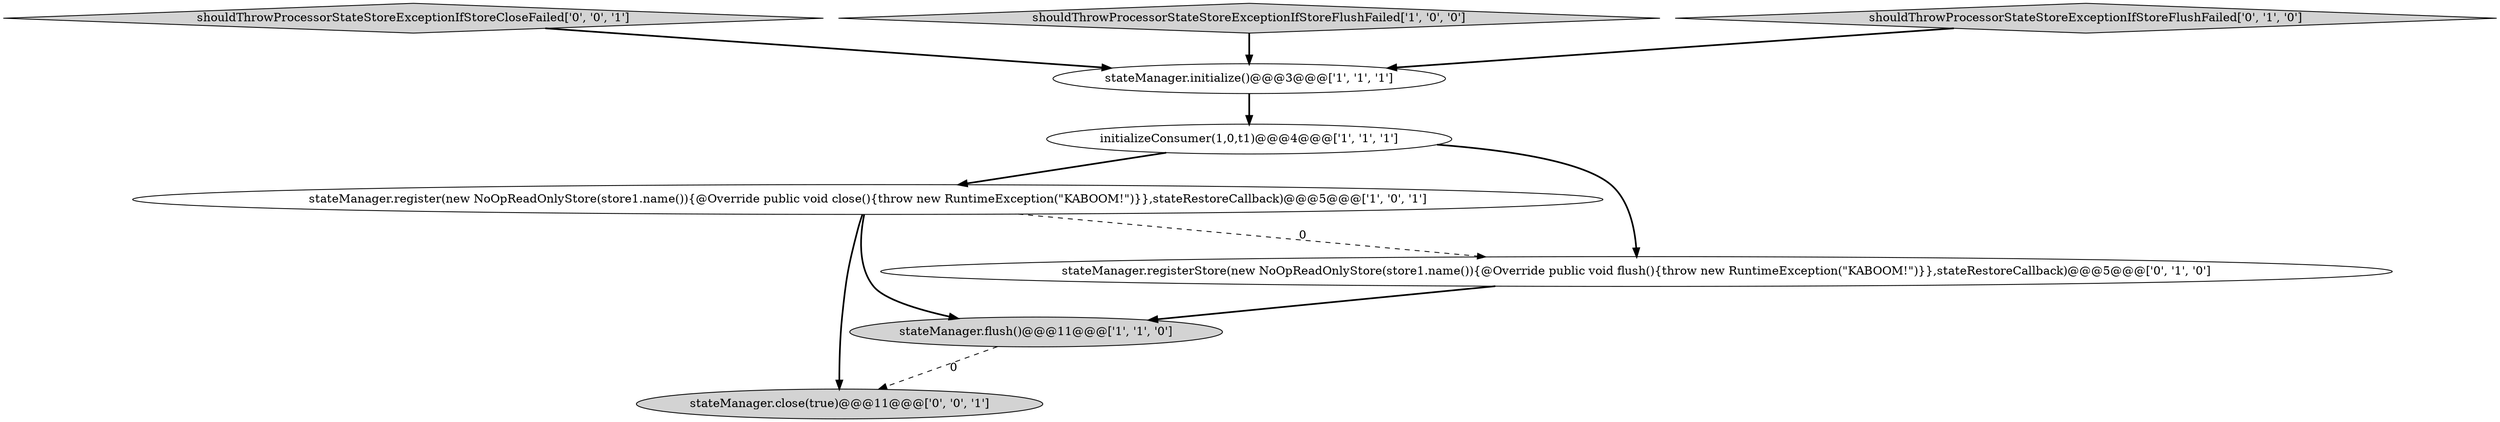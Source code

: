 digraph {
0 [style = filled, label = "initializeConsumer(1,0,t1)@@@4@@@['1', '1', '1']", fillcolor = white, shape = ellipse image = "AAA0AAABBB1BBB"];
3 [style = filled, label = "stateManager.register(new NoOpReadOnlyStore(store1.name()){@Override public void close(){throw new RuntimeException(\"KABOOM!\")}},stateRestoreCallback)@@@5@@@['1', '0', '1']", fillcolor = white, shape = ellipse image = "AAA0AAABBB1BBB"];
2 [style = filled, label = "stateManager.flush()@@@11@@@['1', '1', '0']", fillcolor = lightgray, shape = ellipse image = "AAA0AAABBB1BBB"];
8 [style = filled, label = "shouldThrowProcessorStateStoreExceptionIfStoreCloseFailed['0', '0', '1']", fillcolor = lightgray, shape = diamond image = "AAA0AAABBB3BBB"];
4 [style = filled, label = "shouldThrowProcessorStateStoreExceptionIfStoreFlushFailed['1', '0', '0']", fillcolor = lightgray, shape = diamond image = "AAA0AAABBB1BBB"];
1 [style = filled, label = "stateManager.initialize()@@@3@@@['1', '1', '1']", fillcolor = white, shape = ellipse image = "AAA0AAABBB1BBB"];
5 [style = filled, label = "shouldThrowProcessorStateStoreExceptionIfStoreFlushFailed['0', '1', '0']", fillcolor = lightgray, shape = diamond image = "AAA0AAABBB2BBB"];
7 [style = filled, label = "stateManager.close(true)@@@11@@@['0', '0', '1']", fillcolor = lightgray, shape = ellipse image = "AAA0AAABBB3BBB"];
6 [style = filled, label = "stateManager.registerStore(new NoOpReadOnlyStore(store1.name()){@Override public void flush(){throw new RuntimeException(\"KABOOM!\")}},stateRestoreCallback)@@@5@@@['0', '1', '0']", fillcolor = white, shape = ellipse image = "AAA1AAABBB2BBB"];
0->6 [style = bold, label=""];
2->7 [style = dashed, label="0"];
8->1 [style = bold, label=""];
3->6 [style = dashed, label="0"];
0->3 [style = bold, label=""];
6->2 [style = bold, label=""];
3->7 [style = bold, label=""];
3->2 [style = bold, label=""];
4->1 [style = bold, label=""];
1->0 [style = bold, label=""];
5->1 [style = bold, label=""];
}
